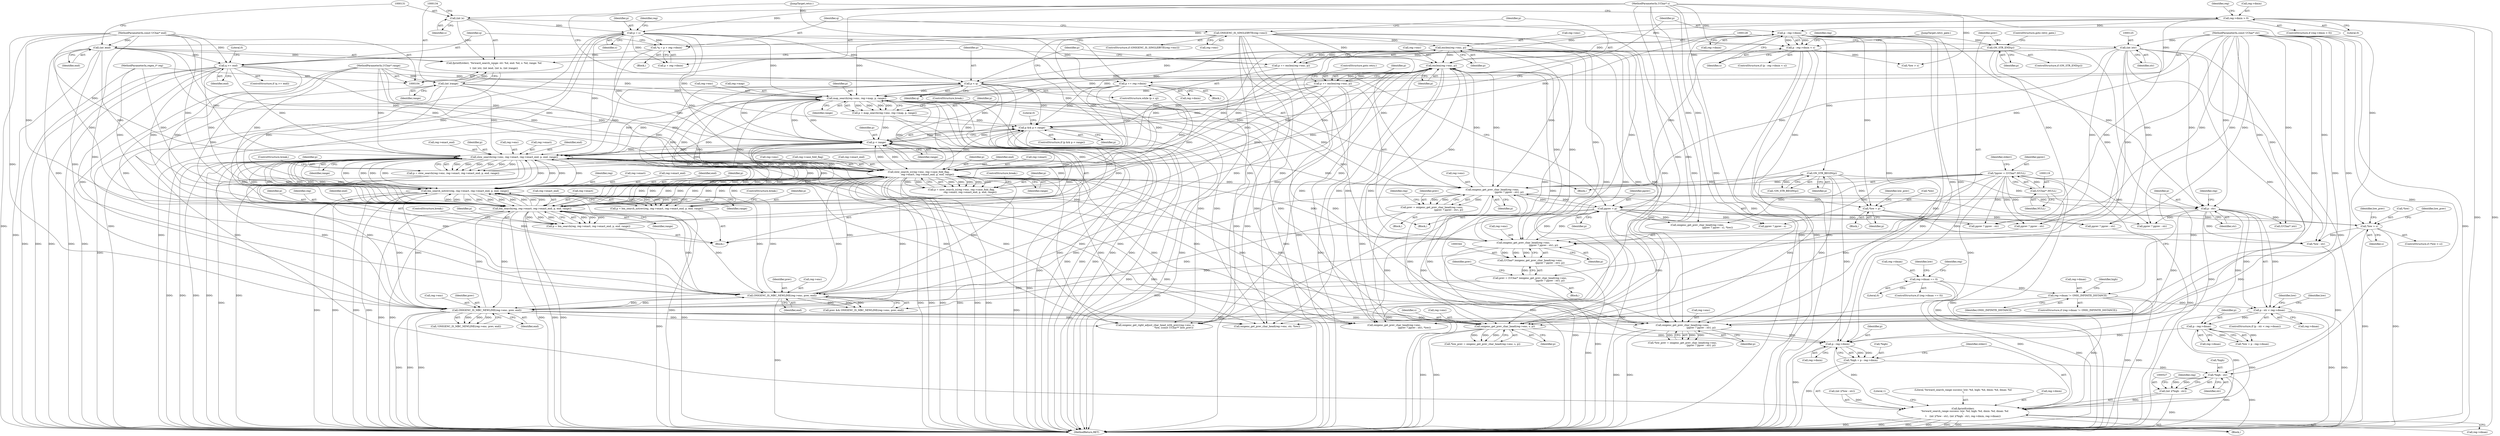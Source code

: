 digraph "0_oniguruma_b690371bbf97794b4a1d3f295d4fb9a8b05d402d@pointer" {
"1000512" [label="(Call,p - reg->dmin)"];
"1000279" [label="(Call,p - reg->dmin)"];
"1000271" [label="(Call,p && p < range)"];
"1000258" [label="(Call,p = map_search(reg->enc, reg->map, p, range))"];
"1000260" [label="(Call,map_search(reg->enc, reg->map, p, range))"];
"1000292" [label="(Call,enclen(reg->enc, p))"];
"1000193" [label="(Call,slow_search(reg->enc, reg->exact, reg->exact_end, p, end, range))"];
"1000179" [label="(Call,enclen(reg->enc, p))"];
"1000147" [label="(Call,ONIGENC_IS_SINGLEBYTE(reg->enc))"];
"1000174" [label="(Call,p < q)"];
"1000177" [label="(Call,p += enclen(reg->enc, p))"];
"1000136" [label="(Call,p = s)"];
"1000130" [label="(Call,(int )s)"];
"1000108" [label="(MethodParameterIn,UChar* s)"];
"1000168" [label="(Call,q >= end)"];
"1000160" [label="(Call,*q = p + reg->dmin)"];
"1000140" [label="(Call,reg->dmin > 0)"];
"1000127" [label="(Call,(int )end)"];
"1000107" [label="(MethodParameterIn,const UChar* end)"];
"1000210" [label="(Call,slow_search_ic(reg->enc, reg->case_fold_flag,\n                       reg->exact, reg->exact_end, p, end, range))"];
"1000245" [label="(Call,bm_search_notrev(reg, reg->exact, reg->exact_end, p, end, range))"];
"1000230" [label="(Call,bm_search(reg, reg->exact, reg->exact_end, p, end, range))"];
"1000105" [label="(MethodParameterIn,regex_t* reg)"];
"1000290" [label="(Call,p += enclen(reg->enc, p))"];
"1000152" [label="(Call,p += reg->dmin)"];
"1000328" [label="(Call,ONIGENC_IS_MBC_NEWLINE(reg->enc, prev, end))"];
"1000317" [label="(Call,onigenc_get_prev_char_head(reg->enc,\n                                            (pprev ? pprev : str), p))"];
"1000116" [label="(Call,*pprev = (UChar* )NULL)"];
"1000118" [label="(Call,(UChar* )NULL)"];
"1000287" [label="(Call,pprev = p)"];
"1000338" [label="(Call,ON_STR_END(p))"];
"1000345" [label="(Call,onigenc_get_prev_char_head(reg->enc,\n                                                     (pprev ? pprev : str), p))"];
"1000124" [label="(Call,(int )str)"];
"1000106" [label="(MethodParameterIn,const UChar* str)"];
"1000312" [label="(Call,ON_STR_BEGIN(p))"];
"1000315" [label="(Call,prev = onigenc_get_prev_char_head(reg->enc,\n                                            (pprev ? pprev : str), p))"];
"1000357" [label="(Call,ONIGENC_IS_MBC_NEWLINE(reg->enc, prev, end))"];
"1000341" [label="(Call,prev = (UChar* )onigenc_get_prev_char_head(reg->enc,\n                                                     (pprev ? pprev : str), p))"];
"1000343" [label="(Call,(UChar* )onigenc_get_prev_char_head(reg->enc,\n                                                     (pprev ? pprev : str), p))"];
"1000273" [label="(Call,p < range)"];
"1000208" [label="(Call,p = slow_search_ic(reg->enc, reg->case_fold_flag,\n                       reg->exact, reg->exact_end, p, end, range))"];
"1000228" [label="(Call,p = bm_search(reg, reg->exact, reg->exact_end, p, end, range))"];
"1000243" [label="(Call,p = bm_search_notrev(reg, reg->exact, reg->exact_end, p, end, range))"];
"1000191" [label="(Call,p = slow_search(reg->enc, reg->exact, reg->exact_end, p, end, range))"];
"1000133" [label="(Call,(int )range)"];
"1000109" [label="(MethodParameterIn,UChar* range)"];
"1000399" [label="(Call,onigenc_get_prev_char_head(reg->enc,\n                                                 (pprev ? pprev : str), p))"];
"1000419" [label="(Call,p - str)"];
"1000449" [label="(Call,p - reg->dmax)"];
"1000418" [label="(Call,p - str < reg->dmax)"];
"1000411" [label="(Call,reg->dmax != ONIG_INFINITE_DISTANCE)"];
"1000368" [label="(Call,reg->dmax == 0)"];
"1000389" [label="(Call,onigenc_get_prev_char_head(reg->enc, s, p))"];
"1000382" [label="(Call,*low > s)"];
"1000374" [label="(Call,*low = p)"];
"1000278" [label="(Call,p - reg->dmin < s)"];
"1000509" [label="(Call,*high = p - reg->dmin)"];
"1000528" [label="(Call,*high - str)"];
"1000526" [label="(Call,(int )(*high - str))"];
"1000517" [label="(Call,fprintf(stderr,\n    \"forward_search_range success: low: %d, high: %d, dmin: %d, dmax: %d\n\",\n\t    (int )(*low - str), (int )(*high - str), reg->dmin, reg->dmax))"];
"1000108" [label="(MethodParameterIn,UChar* s)"];
"1000365" [label="(ControlStructure,goto retry_gate;)"];
"1000189" [label="(Block,)"];
"1000519" [label="(Literal,\"forward_search_range success: low: %d, high: %d, dmin: %d, dmax: %d\n\")"];
"1000382" [label="(Call,*low > s)"];
"1000109" [label="(MethodParameterIn,UChar* range)"];
"1000482" [label="(Call,onigenc_get_prev_char_head(reg->enc,\n                                                     (pprev ? pprev : s), *low))"];
"1000274" [label="(Identifier,p)"];
"1000117" [label="(Identifier,pprev)"];
"1000509" [label="(Call,*high = p - reg->dmin)"];
"1000243" [label="(Call,p = bm_search_notrev(reg, reg->exact, reg->exact_end, p, end, range))"];
"1000235" [label="(Call,reg->exact_end)"];
"1000340" [label="(Block,)"];
"1000197" [label="(Call,reg->exact)"];
"1000288" [label="(Identifier,pprev)"];
"1000533" [label="(Identifier,reg)"];
"1000120" [label="(Identifier,NULL)"];
"1000375" [label="(Call,*low)"];
"1000286" [label="(JumpTarget,retry_gate:)"];
"1000180" [label="(Call,reg->enc)"];
"1000449" [label="(Call,p - reg->dmax)"];
"1000127" [label="(Call,(int )end)"];
"1000451" [label="(Call,reg->dmax)"];
"1000526" [label="(Call,(int )(*high - str))"];
"1000293" [label="(Call,reg->enc)"];
"1000362" [label="(Identifier,end)"];
"1000514" [label="(Call,reg->dmin)"];
"1000230" [label="(Call,bm_search(reg, reg->exact, reg->exact_end, p, end, range))"];
"1000191" [label="(Call,p = slow_search(reg->enc, reg->exact, reg->exact_end, p, end, range))"];
"1000528" [label="(Call,*high - str)"];
"1000376" [label="(Identifier,low)"];
"1000254" [label="(Identifier,end)"];
"1000137" [label="(Identifier,p)"];
"1000176" [label="(Identifier,q)"];
"1000345" [label="(Call,onigenc_get_prev_char_head(reg->enc,\n                                                     (pprev ? pprev : str), p))"];
"1000383" [label="(Call,*low)"];
"1000377" [label="(Identifier,p)"];
"1000175" [label="(Identifier,p)"];
"1000161" [label="(Identifier,q)"];
"1000158" [label="(Block,)"];
"1000532" [label="(Call,reg->dmin)"];
"1000313" [label="(Identifier,p)"];
"1000415" [label="(Identifier,ONIG_INFINITE_DISTANCE)"];
"1000403" [label="(Call,pprev ? pprev : str)"];
"1000271" [label="(Call,p && p < range)"];
"1000330" [label="(Identifier,reg)"];
"1000139" [label="(ControlStructure,if (reg->dmin > 0))"];
"1000122" [label="(Identifier,stderr)"];
"1000154" [label="(Call,reg->dmin)"];
"1000162" [label="(Call,p + reg->dmin)"];
"1000314" [label="(Block,)"];
"1000517" [label="(Call,fprintf(stderr,\n    \"forward_search_range success: low: %d, high: %d, dmin: %d, dmax: %d\n\",\n\t    (int )(*low - str), (int )(*high - str), reg->dmin, reg->dmax))"];
"1000153" [label="(Identifier,p)"];
"1000290" [label="(Call,p += enclen(reg->enc, p))"];
"1000285" [label="(Block,)"];
"1000361" [label="(Identifier,prev)"];
"1000116" [label="(Call,*pprev = (UChar* )NULL)"];
"1000226" [label="(ControlStructure,break;)"];
"1000542" [label="(MethodReturn,RET)"];
"1000206" [label="(ControlStructure,break;)"];
"1000418" [label="(Call,p - str < reg->dmax)"];
"1000437" [label="(Call,onigenc_get_prev_char_head(reg->enc, str, *low))"];
"1000277" [label="(ControlStructure,if (p - reg->dmin < s))"];
"1000455" [label="(Call,*low > s)"];
"1000513" [label="(Identifier,p)"];
"1000204" [label="(Identifier,end)"];
"1000179" [label="(Call,enclen(reg->enc, p))"];
"1000421" [label="(Identifier,str)"];
"1000232" [label="(Call,reg->exact)"];
"1000136" [label="(Call,p = s)"];
"1000297" [label="(ControlStructure,goto retry;)"];
"1000356" [label="(Identifier,prev)"];
"1000144" [label="(Literal,0)"];
"1000275" [label="(Identifier,range)"];
"1000205" [label="(Identifier,range)"];
"1000174" [label="(Call,p < q)"];
"1000253" [label="(Identifier,p)"];
"1000311" [label="(Call,!ON_STR_BEGIN(p))"];
"1000256" [label="(ControlStructure,break;)"];
"1000178" [label="(Identifier,p)"];
"1000118" [label="(Call,(UChar* )NULL)"];
"1000413" [label="(Identifier,reg)"];
"1000255" [label="(Identifier,range)"];
"1000422" [label="(Call,reg->dmax)"];
"1000173" [label="(ControlStructure,while (p < q))"];
"1000428" [label="(Identifier,low)"];
"1000346" [label="(Call,reg->enc)"];
"1000531" [label="(Identifier,str)"];
"1000541" [label="(Literal,0)"];
"1000147" [label="(Call,ONIGENC_IS_SINGLEBYTE(reg->enc))"];
"1000389" [label="(Call,onigenc_get_prev_char_head(reg->enc, s, p))"];
"1000200" [label="(Call,reg->exact_end)"];
"1000349" [label="(Call,pprev ? pprev : str)"];
"1000450" [label="(Identifier,p)"];
"1000246" [label="(Identifier,reg)"];
"1000238" [label="(Identifier,p)"];
"1000224" [label="(Identifier,end)"];
"1000172" [label="(Literal,0)"];
"1000259" [label="(Identifier,p)"];
"1000217" [label="(Call,reg->exact)"];
"1000499" [label="(Call,onigenc_get_prev_char_head(reg->enc,\n                                                     (pprev ? pprev : str), *low))"];
"1000231" [label="(Identifier,reg)"];
"1000353" [label="(Identifier,p)"];
"1000535" [label="(Call,reg->dmax)"];
"1000280" [label="(Identifier,p)"];
"1000209" [label="(Identifier,p)"];
"1000329" [label="(Call,reg->enc)"];
"1000357" [label="(Call,ONIGENC_IS_MBC_NEWLINE(reg->enc, prev, end))"];
"1000393" [label="(Identifier,s)"];
"1000169" [label="(Identifier,q)"];
"1000160" [label="(Call,*q = p + reg->dmin)"];
"1000386" [label="(Call,*low_prev = onigenc_get_prev_char_head(reg->enc, s, p))"];
"1000126" [label="(Identifier,str)"];
"1000373" [label="(Block,)"];
"1000132" [label="(Identifier,s)"];
"1000105" [label="(MethodParameterIn,regex_t* reg)"];
"1000140" [label="(Call,reg->dmin > 0)"];
"1000446" [label="(Call,*low = p - reg->dmax)"];
"1000292" [label="(Call,enclen(reg->enc, p))"];
"1000417" [label="(ControlStructure,if (p - str < reg->dmax))"];
"1000448" [label="(Identifier,low)"];
"1000268" [label="(Identifier,range)"];
"1000130" [label="(Call,(int )s)"];
"1000385" [label="(Identifier,s)"];
"1000184" [label="(JumpTarget,retry:)"];
"1000529" [label="(Call,*high)"];
"1000312" [label="(Call,ON_STR_BEGIN(p))"];
"1000142" [label="(Identifier,reg)"];
"1000463" [label="(Call,onigenc_get_right_adjust_char_head_with_prev(reg->enc, s,\n                                                 *low, (const UChar** )low_prev))"];
"1000279" [label="(Call,p - reg->dmin)"];
"1000355" [label="(Call,prev && ONIGENC_IS_MBC_NEWLINE(reg->enc, prev, end))"];
"1000244" [label="(Identifier,p)"];
"1000368" [label="(Call,reg->dmax == 0)"];
"1000486" [label="(Call,pprev ? pprev : s)"];
"1000106" [label="(MethodParameterIn,const UChar* str)"];
"1000151" [label="(Block,)"];
"1000332" [label="(Identifier,prev)"];
"1000315" [label="(Call,prev = onigenc_get_prev_char_head(reg->enc,\n                                            (pprev ? pprev : str), p))"];
"1000264" [label="(Call,reg->map)"];
"1000325" [label="(Identifier,p)"];
"1000270" [label="(ControlStructure,if (p && p < range))"];
"1000240" [label="(Identifier,range)"];
"1000133" [label="(Call,(int )range)"];
"1000113" [label="(Block,)"];
"1000141" [label="(Call,reg->dmin)"];
"1000396" [label="(Call,*low_prev = onigenc_get_prev_char_head(reg->enc,\n                                                 (pprev ? pprev : str), p))"];
"1000193" [label="(Call,slow_search(reg->enc, reg->exact, reg->exact_end, p, end, range))"];
"1000328" [label="(Call,ONIGENC_IS_MBC_NEWLINE(reg->enc, prev, end))"];
"1000511" [label="(Identifier,high)"];
"1000407" [label="(Identifier,p)"];
"1000379" [label="(Identifier,low_prev)"];
"1000129" [label="(Identifier,end)"];
"1000300" [label="(Identifier,reg)"];
"1000411" [label="(Call,reg->dmax != ONIG_INFINITE_DISTANCE)"];
"1000276" [label="(Block,)"];
"1000520" [label="(Call,(int )(*low - str))"];
"1000208" [label="(Call,p = slow_search_ic(reg->enc, reg->case_fold_flag,\n                       reg->exact, reg->exact_end, p, end, range))"];
"1000342" [label="(Identifier,prev)"];
"1000419" [label="(Call,p - str)"];
"1000211" [label="(Call,reg->enc)"];
"1000272" [label="(Identifier,p)"];
"1000241" [label="(ControlStructure,break;)"];
"1000510" [label="(Call,*high)"];
"1000400" [label="(Call,reg->enc)"];
"1000239" [label="(Identifier,end)"];
"1000192" [label="(Identifier,p)"];
"1000183" [label="(Identifier,p)"];
"1000210" [label="(Call,slow_search_ic(reg->enc, reg->case_fold_flag,\n                       reg->exact, reg->exact_end, p, end, range))"];
"1000317" [label="(Call,onigenc_get_prev_char_head(reg->enc,\n                                            (pprev ? pprev : str), p))"];
"1000107" [label="(MethodParameterIn,const UChar* end)"];
"1000214" [label="(Call,reg->case_fold_flag)"];
"1000203" [label="(Identifier,p)"];
"1000177" [label="(Call,p += enclen(reg->enc, p))"];
"1000296" [label="(Identifier,p)"];
"1000316" [label="(Identifier,prev)"];
"1000423" [label="(Identifier,reg)"];
"1000429" [label="(Call,(UChar* )str)"];
"1000338" [label="(Call,ON_STR_END(p))"];
"1000146" [label="(ControlStructure,if (ONIGENC_IS_SINGLEBYTE(reg->enc)))"];
"1000399" [label="(Call,onigenc_get_prev_char_head(reg->enc,\n                                                 (pprev ? pprev : str), p))"];
"1000420" [label="(Identifier,p)"];
"1000327" [label="(Call,!ONIGENC_IS_MBC_NEWLINE(reg->enc, prev, end))"];
"1000503" [label="(Call,pprev ? pprev : str)"];
"1000343" [label="(Call,(UChar* )onigenc_get_prev_char_head(reg->enc,\n                                                     (pprev ? pprev : str), p))"];
"1000247" [label="(Call,reg->exact)"];
"1000138" [label="(Identifier,s)"];
"1000220" [label="(Call,reg->exact_end)"];
"1000394" [label="(Identifier,p)"];
"1000539" [label="(Literal,1)"];
"1000410" [label="(ControlStructure,if (reg->dmax != ONIG_INFINITE_DISTANCE))"];
"1000267" [label="(Identifier,p)"];
"1000170" [label="(Identifier,end)"];
"1000291" [label="(Identifier,p)"];
"1000223" [label="(Identifier,p)"];
"1000278" [label="(Call,p - reg->dmin < s)"];
"1000167" [label="(ControlStructure,if (q >= end))"];
"1000333" [label="(Identifier,end)"];
"1000194" [label="(Call,reg->enc)"];
"1000225" [label="(Identifier,range)"];
"1000369" [label="(Call,reg->dmax)"];
"1000124" [label="(Call,(int )str)"];
"1000284" [label="(Identifier,s)"];
"1000512" [label="(Call,p - reg->dmin)"];
"1000258" [label="(Call,p = map_search(reg->enc, reg->map, p, range))"];
"1000135" [label="(Identifier,range)"];
"1000260" [label="(Call,map_search(reg->enc, reg->map, p, range))"];
"1000168" [label="(Call,q >= end)"];
"1000522" [label="(Call,*low - str)"];
"1000152" [label="(Call,p += reg->dmin)"];
"1000318" [label="(Call,reg->enc)"];
"1000281" [label="(Call,reg->dmin)"];
"1000390" [label="(Call,reg->enc)"];
"1000388" [label="(Identifier,low_prev)"];
"1000398" [label="(Identifier,low_prev)"];
"1000269" [label="(ControlStructure,break;)"];
"1000367" [label="(ControlStructure,if (reg->dmax == 0))"];
"1000287" [label="(Call,pprev = p)"];
"1000149" [label="(Identifier,reg)"];
"1000339" [label="(Identifier,p)"];
"1000228" [label="(Call,p = bm_search(reg, reg->exact, reg->exact_end, p, end, range))"];
"1000273" [label="(Call,p < range)"];
"1000289" [label="(Identifier,p)"];
"1000358" [label="(Call,reg->enc)"];
"1000372" [label="(Literal,0)"];
"1000337" [label="(ControlStructure,if (ON_STR_END(p)))"];
"1000261" [label="(Call,reg->enc)"];
"1000321" [label="(Call,pprev ? pprev : str)"];
"1000341" [label="(Call,prev = (UChar* )onigenc_get_prev_char_head(reg->enc,\n                                                     (pprev ? pprev : str), p))"];
"1000245" [label="(Call,bm_search_notrev(reg, reg->exact, reg->exact_end, p, end, range))"];
"1000381" [label="(ControlStructure,if (*low > s))"];
"1000518" [label="(Identifier,stderr)"];
"1000250" [label="(Call,reg->exact_end)"];
"1000148" [label="(Call,reg->enc)"];
"1000412" [label="(Call,reg->dmax)"];
"1000229" [label="(Identifier,p)"];
"1000374" [label="(Call,*low = p)"];
"1000121" [label="(Call,fprintf(stderr, \"forward_search_range: str: %d, end: %d, s: %d, range: %d\n\",\n\t  (int )str, (int )end, (int )s, (int )range))"];
"1000512" -> "1000509"  [label="AST: "];
"1000512" -> "1000514"  [label="CFG: "];
"1000513" -> "1000512"  [label="AST: "];
"1000514" -> "1000512"  [label="AST: "];
"1000509" -> "1000512"  [label="CFG: "];
"1000512" -> "1000542"  [label="DDG: "];
"1000512" -> "1000509"  [label="DDG: "];
"1000512" -> "1000509"  [label="DDG: "];
"1000279" -> "1000512"  [label="DDG: "];
"1000279" -> "1000512"  [label="DDG: "];
"1000312" -> "1000512"  [label="DDG: "];
"1000399" -> "1000512"  [label="DDG: "];
"1000419" -> "1000512"  [label="DDG: "];
"1000449" -> "1000512"  [label="DDG: "];
"1000317" -> "1000512"  [label="DDG: "];
"1000389" -> "1000512"  [label="DDG: "];
"1000512" -> "1000517"  [label="DDG: "];
"1000279" -> "1000278"  [label="AST: "];
"1000279" -> "1000281"  [label="CFG: "];
"1000280" -> "1000279"  [label="AST: "];
"1000281" -> "1000279"  [label="AST: "];
"1000284" -> "1000279"  [label="CFG: "];
"1000279" -> "1000542"  [label="DDG: "];
"1000279" -> "1000278"  [label="DDG: "];
"1000279" -> "1000278"  [label="DDG: "];
"1000271" -> "1000279"  [label="DDG: "];
"1000140" -> "1000279"  [label="DDG: "];
"1000279" -> "1000287"  [label="DDG: "];
"1000279" -> "1000292"  [label="DDG: "];
"1000279" -> "1000312"  [label="DDG: "];
"1000279" -> "1000338"  [label="DDG: "];
"1000279" -> "1000374"  [label="DDG: "];
"1000279" -> "1000389"  [label="DDG: "];
"1000279" -> "1000399"  [label="DDG: "];
"1000279" -> "1000419"  [label="DDG: "];
"1000271" -> "1000270"  [label="AST: "];
"1000271" -> "1000272"  [label="CFG: "];
"1000271" -> "1000273"  [label="CFG: "];
"1000272" -> "1000271"  [label="AST: "];
"1000273" -> "1000271"  [label="AST: "];
"1000280" -> "1000271"  [label="CFG: "];
"1000541" -> "1000271"  [label="CFG: "];
"1000271" -> "1000542"  [label="DDG: "];
"1000271" -> "1000542"  [label="DDG: "];
"1000271" -> "1000542"  [label="DDG: "];
"1000258" -> "1000271"  [label="DDG: "];
"1000290" -> "1000271"  [label="DDG: "];
"1000208" -> "1000271"  [label="DDG: "];
"1000228" -> "1000271"  [label="DDG: "];
"1000273" -> "1000271"  [label="DDG: "];
"1000273" -> "1000271"  [label="DDG: "];
"1000152" -> "1000271"  [label="DDG: "];
"1000243" -> "1000271"  [label="DDG: "];
"1000191" -> "1000271"  [label="DDG: "];
"1000136" -> "1000271"  [label="DDG: "];
"1000174" -> "1000271"  [label="DDG: "];
"1000258" -> "1000189"  [label="AST: "];
"1000258" -> "1000260"  [label="CFG: "];
"1000259" -> "1000258"  [label="AST: "];
"1000260" -> "1000258"  [label="AST: "];
"1000269" -> "1000258"  [label="CFG: "];
"1000258" -> "1000542"  [label="DDG: "];
"1000260" -> "1000258"  [label="DDG: "];
"1000260" -> "1000258"  [label="DDG: "];
"1000260" -> "1000258"  [label="DDG: "];
"1000260" -> "1000258"  [label="DDG: "];
"1000258" -> "1000273"  [label="DDG: "];
"1000260" -> "1000268"  [label="CFG: "];
"1000261" -> "1000260"  [label="AST: "];
"1000264" -> "1000260"  [label="AST: "];
"1000267" -> "1000260"  [label="AST: "];
"1000268" -> "1000260"  [label="AST: "];
"1000260" -> "1000542"  [label="DDG: "];
"1000260" -> "1000542"  [label="DDG: "];
"1000260" -> "1000542"  [label="DDG: "];
"1000260" -> "1000193"  [label="DDG: "];
"1000260" -> "1000210"  [label="DDG: "];
"1000260" -> "1000230"  [label="DDG: "];
"1000260" -> "1000245"  [label="DDG: "];
"1000292" -> "1000260"  [label="DDG: "];
"1000179" -> "1000260"  [label="DDG: "];
"1000147" -> "1000260"  [label="DDG: "];
"1000290" -> "1000260"  [label="DDG: "];
"1000152" -> "1000260"  [label="DDG: "];
"1000136" -> "1000260"  [label="DDG: "];
"1000174" -> "1000260"  [label="DDG: "];
"1000210" -> "1000260"  [label="DDG: "];
"1000273" -> "1000260"  [label="DDG: "];
"1000245" -> "1000260"  [label="DDG: "];
"1000230" -> "1000260"  [label="DDG: "];
"1000133" -> "1000260"  [label="DDG: "];
"1000193" -> "1000260"  [label="DDG: "];
"1000109" -> "1000260"  [label="DDG: "];
"1000260" -> "1000273"  [label="DDG: "];
"1000260" -> "1000292"  [label="DDG: "];
"1000260" -> "1000317"  [label="DDG: "];
"1000260" -> "1000345"  [label="DDG: "];
"1000260" -> "1000389"  [label="DDG: "];
"1000260" -> "1000399"  [label="DDG: "];
"1000260" -> "1000437"  [label="DDG: "];
"1000260" -> "1000463"  [label="DDG: "];
"1000260" -> "1000499"  [label="DDG: "];
"1000292" -> "1000290"  [label="AST: "];
"1000292" -> "1000296"  [label="CFG: "];
"1000293" -> "1000292"  [label="AST: "];
"1000296" -> "1000292"  [label="AST: "];
"1000290" -> "1000292"  [label="CFG: "];
"1000292" -> "1000542"  [label="DDG: "];
"1000292" -> "1000193"  [label="DDG: "];
"1000292" -> "1000210"  [label="DDG: "];
"1000292" -> "1000290"  [label="DDG: "];
"1000292" -> "1000290"  [label="DDG: "];
"1000193" -> "1000292"  [label="DDG: "];
"1000179" -> "1000292"  [label="DDG: "];
"1000147" -> "1000292"  [label="DDG: "];
"1000210" -> "1000292"  [label="DDG: "];
"1000357" -> "1000292"  [label="DDG: "];
"1000328" -> "1000292"  [label="DDG: "];
"1000345" -> "1000292"  [label="DDG: "];
"1000345" -> "1000292"  [label="DDG: "];
"1000338" -> "1000292"  [label="DDG: "];
"1000317" -> "1000292"  [label="DDG: "];
"1000292" -> "1000317"  [label="DDG: "];
"1000292" -> "1000345"  [label="DDG: "];
"1000292" -> "1000389"  [label="DDG: "];
"1000292" -> "1000399"  [label="DDG: "];
"1000292" -> "1000437"  [label="DDG: "];
"1000292" -> "1000463"  [label="DDG: "];
"1000292" -> "1000499"  [label="DDG: "];
"1000193" -> "1000191"  [label="AST: "];
"1000193" -> "1000205"  [label="CFG: "];
"1000194" -> "1000193"  [label="AST: "];
"1000197" -> "1000193"  [label="AST: "];
"1000200" -> "1000193"  [label="AST: "];
"1000203" -> "1000193"  [label="AST: "];
"1000204" -> "1000193"  [label="AST: "];
"1000205" -> "1000193"  [label="AST: "];
"1000191" -> "1000193"  [label="CFG: "];
"1000193" -> "1000542"  [label="DDG: "];
"1000193" -> "1000542"  [label="DDG: "];
"1000193" -> "1000542"  [label="DDG: "];
"1000193" -> "1000542"  [label="DDG: "];
"1000193" -> "1000542"  [label="DDG: "];
"1000193" -> "1000191"  [label="DDG: "];
"1000193" -> "1000191"  [label="DDG: "];
"1000193" -> "1000191"  [label="DDG: "];
"1000193" -> "1000191"  [label="DDG: "];
"1000193" -> "1000191"  [label="DDG: "];
"1000193" -> "1000191"  [label="DDG: "];
"1000179" -> "1000193"  [label="DDG: "];
"1000147" -> "1000193"  [label="DDG: "];
"1000210" -> "1000193"  [label="DDG: "];
"1000210" -> "1000193"  [label="DDG: "];
"1000210" -> "1000193"  [label="DDG: "];
"1000210" -> "1000193"  [label="DDG: "];
"1000245" -> "1000193"  [label="DDG: "];
"1000245" -> "1000193"  [label="DDG: "];
"1000245" -> "1000193"  [label="DDG: "];
"1000245" -> "1000193"  [label="DDG: "];
"1000230" -> "1000193"  [label="DDG: "];
"1000230" -> "1000193"  [label="DDG: "];
"1000230" -> "1000193"  [label="DDG: "];
"1000230" -> "1000193"  [label="DDG: "];
"1000290" -> "1000193"  [label="DDG: "];
"1000152" -> "1000193"  [label="DDG: "];
"1000136" -> "1000193"  [label="DDG: "];
"1000174" -> "1000193"  [label="DDG: "];
"1000328" -> "1000193"  [label="DDG: "];
"1000127" -> "1000193"  [label="DDG: "];
"1000357" -> "1000193"  [label="DDG: "];
"1000168" -> "1000193"  [label="DDG: "];
"1000107" -> "1000193"  [label="DDG: "];
"1000273" -> "1000193"  [label="DDG: "];
"1000133" -> "1000193"  [label="DDG: "];
"1000109" -> "1000193"  [label="DDG: "];
"1000193" -> "1000210"  [label="DDG: "];
"1000193" -> "1000210"  [label="DDG: "];
"1000193" -> "1000210"  [label="DDG: "];
"1000193" -> "1000210"  [label="DDG: "];
"1000193" -> "1000230"  [label="DDG: "];
"1000193" -> "1000230"  [label="DDG: "];
"1000193" -> "1000230"  [label="DDG: "];
"1000193" -> "1000230"  [label="DDG: "];
"1000193" -> "1000245"  [label="DDG: "];
"1000193" -> "1000245"  [label="DDG: "];
"1000193" -> "1000245"  [label="DDG: "];
"1000193" -> "1000245"  [label="DDG: "];
"1000193" -> "1000273"  [label="DDG: "];
"1000193" -> "1000317"  [label="DDG: "];
"1000193" -> "1000328"  [label="DDG: "];
"1000193" -> "1000345"  [label="DDG: "];
"1000193" -> "1000357"  [label="DDG: "];
"1000193" -> "1000389"  [label="DDG: "];
"1000193" -> "1000399"  [label="DDG: "];
"1000193" -> "1000437"  [label="DDG: "];
"1000193" -> "1000463"  [label="DDG: "];
"1000193" -> "1000499"  [label="DDG: "];
"1000179" -> "1000177"  [label="AST: "];
"1000179" -> "1000183"  [label="CFG: "];
"1000180" -> "1000179"  [label="AST: "];
"1000183" -> "1000179"  [label="AST: "];
"1000177" -> "1000179"  [label="CFG: "];
"1000179" -> "1000542"  [label="DDG: "];
"1000179" -> "1000177"  [label="DDG: "];
"1000179" -> "1000177"  [label="DDG: "];
"1000147" -> "1000179"  [label="DDG: "];
"1000174" -> "1000179"  [label="DDG: "];
"1000179" -> "1000210"  [label="DDG: "];
"1000179" -> "1000317"  [label="DDG: "];
"1000179" -> "1000345"  [label="DDG: "];
"1000179" -> "1000389"  [label="DDG: "];
"1000179" -> "1000399"  [label="DDG: "];
"1000179" -> "1000437"  [label="DDG: "];
"1000179" -> "1000463"  [label="DDG: "];
"1000179" -> "1000499"  [label="DDG: "];
"1000147" -> "1000146"  [label="AST: "];
"1000147" -> "1000148"  [label="CFG: "];
"1000148" -> "1000147"  [label="AST: "];
"1000153" -> "1000147"  [label="CFG: "];
"1000161" -> "1000147"  [label="CFG: "];
"1000147" -> "1000542"  [label="DDG: "];
"1000147" -> "1000542"  [label="DDG: "];
"1000147" -> "1000210"  [label="DDG: "];
"1000147" -> "1000317"  [label="DDG: "];
"1000147" -> "1000345"  [label="DDG: "];
"1000147" -> "1000389"  [label="DDG: "];
"1000147" -> "1000399"  [label="DDG: "];
"1000147" -> "1000437"  [label="DDG: "];
"1000147" -> "1000463"  [label="DDG: "];
"1000147" -> "1000499"  [label="DDG: "];
"1000174" -> "1000173"  [label="AST: "];
"1000174" -> "1000176"  [label="CFG: "];
"1000175" -> "1000174"  [label="AST: "];
"1000176" -> "1000174"  [label="AST: "];
"1000178" -> "1000174"  [label="CFG: "];
"1000184" -> "1000174"  [label="CFG: "];
"1000174" -> "1000542"  [label="DDG: "];
"1000174" -> "1000542"  [label="DDG: "];
"1000177" -> "1000174"  [label="DDG: "];
"1000136" -> "1000174"  [label="DDG: "];
"1000168" -> "1000174"  [label="DDG: "];
"1000174" -> "1000210"  [label="DDG: "];
"1000174" -> "1000230"  [label="DDG: "];
"1000174" -> "1000245"  [label="DDG: "];
"1000174" -> "1000273"  [label="DDG: "];
"1000177" -> "1000173"  [label="AST: "];
"1000178" -> "1000177"  [label="AST: "];
"1000175" -> "1000177"  [label="CFG: "];
"1000177" -> "1000542"  [label="DDG: "];
"1000136" -> "1000113"  [label="AST: "];
"1000136" -> "1000138"  [label="CFG: "];
"1000137" -> "1000136"  [label="AST: "];
"1000138" -> "1000136"  [label="AST: "];
"1000142" -> "1000136"  [label="CFG: "];
"1000136" -> "1000542"  [label="DDG: "];
"1000130" -> "1000136"  [label="DDG: "];
"1000108" -> "1000136"  [label="DDG: "];
"1000136" -> "1000152"  [label="DDG: "];
"1000136" -> "1000160"  [label="DDG: "];
"1000136" -> "1000162"  [label="DDG: "];
"1000136" -> "1000210"  [label="DDG: "];
"1000136" -> "1000230"  [label="DDG: "];
"1000136" -> "1000245"  [label="DDG: "];
"1000136" -> "1000273"  [label="DDG: "];
"1000130" -> "1000121"  [label="AST: "];
"1000130" -> "1000132"  [label="CFG: "];
"1000131" -> "1000130"  [label="AST: "];
"1000132" -> "1000130"  [label="AST: "];
"1000134" -> "1000130"  [label="CFG: "];
"1000130" -> "1000121"  [label="DDG: "];
"1000108" -> "1000130"  [label="DDG: "];
"1000130" -> "1000278"  [label="DDG: "];
"1000108" -> "1000104"  [label="AST: "];
"1000108" -> "1000542"  [label="DDG: "];
"1000108" -> "1000278"  [label="DDG: "];
"1000108" -> "1000382"  [label="DDG: "];
"1000108" -> "1000389"  [label="DDG: "];
"1000108" -> "1000455"  [label="DDG: "];
"1000108" -> "1000463"  [label="DDG: "];
"1000108" -> "1000482"  [label="DDG: "];
"1000108" -> "1000486"  [label="DDG: "];
"1000168" -> "1000167"  [label="AST: "];
"1000168" -> "1000170"  [label="CFG: "];
"1000169" -> "1000168"  [label="AST: "];
"1000170" -> "1000168"  [label="AST: "];
"1000172" -> "1000168"  [label="CFG: "];
"1000175" -> "1000168"  [label="CFG: "];
"1000168" -> "1000542"  [label="DDG: "];
"1000168" -> "1000542"  [label="DDG: "];
"1000168" -> "1000542"  [label="DDG: "];
"1000160" -> "1000168"  [label="DDG: "];
"1000127" -> "1000168"  [label="DDG: "];
"1000107" -> "1000168"  [label="DDG: "];
"1000168" -> "1000210"  [label="DDG: "];
"1000168" -> "1000230"  [label="DDG: "];
"1000168" -> "1000245"  [label="DDG: "];
"1000168" -> "1000328"  [label="DDG: "];
"1000168" -> "1000357"  [label="DDG: "];
"1000160" -> "1000158"  [label="AST: "];
"1000160" -> "1000162"  [label="CFG: "];
"1000161" -> "1000160"  [label="AST: "];
"1000162" -> "1000160"  [label="AST: "];
"1000169" -> "1000160"  [label="CFG: "];
"1000160" -> "1000542"  [label="DDG: "];
"1000140" -> "1000160"  [label="DDG: "];
"1000140" -> "1000139"  [label="AST: "];
"1000140" -> "1000144"  [label="CFG: "];
"1000141" -> "1000140"  [label="AST: "];
"1000144" -> "1000140"  [label="AST: "];
"1000149" -> "1000140"  [label="CFG: "];
"1000184" -> "1000140"  [label="CFG: "];
"1000140" -> "1000542"  [label="DDG: "];
"1000140" -> "1000542"  [label="DDG: "];
"1000140" -> "1000152"  [label="DDG: "];
"1000140" -> "1000162"  [label="DDG: "];
"1000127" -> "1000121"  [label="AST: "];
"1000127" -> "1000129"  [label="CFG: "];
"1000128" -> "1000127"  [label="AST: "];
"1000129" -> "1000127"  [label="AST: "];
"1000131" -> "1000127"  [label="CFG: "];
"1000127" -> "1000542"  [label="DDG: "];
"1000127" -> "1000121"  [label="DDG: "];
"1000107" -> "1000127"  [label="DDG: "];
"1000127" -> "1000210"  [label="DDG: "];
"1000127" -> "1000230"  [label="DDG: "];
"1000127" -> "1000245"  [label="DDG: "];
"1000127" -> "1000328"  [label="DDG: "];
"1000127" -> "1000357"  [label="DDG: "];
"1000107" -> "1000104"  [label="AST: "];
"1000107" -> "1000542"  [label="DDG: "];
"1000107" -> "1000210"  [label="DDG: "];
"1000107" -> "1000230"  [label="DDG: "];
"1000107" -> "1000245"  [label="DDG: "];
"1000107" -> "1000328"  [label="DDG: "];
"1000107" -> "1000357"  [label="DDG: "];
"1000210" -> "1000208"  [label="AST: "];
"1000210" -> "1000225"  [label="CFG: "];
"1000211" -> "1000210"  [label="AST: "];
"1000214" -> "1000210"  [label="AST: "];
"1000217" -> "1000210"  [label="AST: "];
"1000220" -> "1000210"  [label="AST: "];
"1000223" -> "1000210"  [label="AST: "];
"1000224" -> "1000210"  [label="AST: "];
"1000225" -> "1000210"  [label="AST: "];
"1000208" -> "1000210"  [label="CFG: "];
"1000210" -> "1000542"  [label="DDG: "];
"1000210" -> "1000542"  [label="DDG: "];
"1000210" -> "1000542"  [label="DDG: "];
"1000210" -> "1000542"  [label="DDG: "];
"1000210" -> "1000542"  [label="DDG: "];
"1000210" -> "1000542"  [label="DDG: "];
"1000210" -> "1000208"  [label="DDG: "];
"1000210" -> "1000208"  [label="DDG: "];
"1000210" -> "1000208"  [label="DDG: "];
"1000210" -> "1000208"  [label="DDG: "];
"1000210" -> "1000208"  [label="DDG: "];
"1000210" -> "1000208"  [label="DDG: "];
"1000210" -> "1000208"  [label="DDG: "];
"1000245" -> "1000210"  [label="DDG: "];
"1000245" -> "1000210"  [label="DDG: "];
"1000245" -> "1000210"  [label="DDG: "];
"1000245" -> "1000210"  [label="DDG: "];
"1000230" -> "1000210"  [label="DDG: "];
"1000230" -> "1000210"  [label="DDG: "];
"1000230" -> "1000210"  [label="DDG: "];
"1000230" -> "1000210"  [label="DDG: "];
"1000290" -> "1000210"  [label="DDG: "];
"1000152" -> "1000210"  [label="DDG: "];
"1000328" -> "1000210"  [label="DDG: "];
"1000357" -> "1000210"  [label="DDG: "];
"1000273" -> "1000210"  [label="DDG: "];
"1000133" -> "1000210"  [label="DDG: "];
"1000109" -> "1000210"  [label="DDG: "];
"1000210" -> "1000230"  [label="DDG: "];
"1000210" -> "1000230"  [label="DDG: "];
"1000210" -> "1000230"  [label="DDG: "];
"1000210" -> "1000230"  [label="DDG: "];
"1000210" -> "1000245"  [label="DDG: "];
"1000210" -> "1000245"  [label="DDG: "];
"1000210" -> "1000245"  [label="DDG: "];
"1000210" -> "1000245"  [label="DDG: "];
"1000210" -> "1000273"  [label="DDG: "];
"1000210" -> "1000317"  [label="DDG: "];
"1000210" -> "1000328"  [label="DDG: "];
"1000210" -> "1000345"  [label="DDG: "];
"1000210" -> "1000357"  [label="DDG: "];
"1000210" -> "1000389"  [label="DDG: "];
"1000210" -> "1000399"  [label="DDG: "];
"1000210" -> "1000437"  [label="DDG: "];
"1000210" -> "1000463"  [label="DDG: "];
"1000210" -> "1000499"  [label="DDG: "];
"1000245" -> "1000243"  [label="AST: "];
"1000245" -> "1000255"  [label="CFG: "];
"1000246" -> "1000245"  [label="AST: "];
"1000247" -> "1000245"  [label="AST: "];
"1000250" -> "1000245"  [label="AST: "];
"1000253" -> "1000245"  [label="AST: "];
"1000254" -> "1000245"  [label="AST: "];
"1000255" -> "1000245"  [label="AST: "];
"1000243" -> "1000245"  [label="CFG: "];
"1000245" -> "1000542"  [label="DDG: "];
"1000245" -> "1000542"  [label="DDG: "];
"1000245" -> "1000542"  [label="DDG: "];
"1000245" -> "1000542"  [label="DDG: "];
"1000245" -> "1000542"  [label="DDG: "];
"1000245" -> "1000230"  [label="DDG: "];
"1000245" -> "1000230"  [label="DDG: "];
"1000245" -> "1000230"  [label="DDG: "];
"1000245" -> "1000230"  [label="DDG: "];
"1000245" -> "1000230"  [label="DDG: "];
"1000245" -> "1000243"  [label="DDG: "];
"1000245" -> "1000243"  [label="DDG: "];
"1000245" -> "1000243"  [label="DDG: "];
"1000245" -> "1000243"  [label="DDG: "];
"1000245" -> "1000243"  [label="DDG: "];
"1000245" -> "1000243"  [label="DDG: "];
"1000230" -> "1000245"  [label="DDG: "];
"1000230" -> "1000245"  [label="DDG: "];
"1000230" -> "1000245"  [label="DDG: "];
"1000230" -> "1000245"  [label="DDG: "];
"1000230" -> "1000245"  [label="DDG: "];
"1000105" -> "1000245"  [label="DDG: "];
"1000290" -> "1000245"  [label="DDG: "];
"1000152" -> "1000245"  [label="DDG: "];
"1000328" -> "1000245"  [label="DDG: "];
"1000357" -> "1000245"  [label="DDG: "];
"1000273" -> "1000245"  [label="DDG: "];
"1000133" -> "1000245"  [label="DDG: "];
"1000109" -> "1000245"  [label="DDG: "];
"1000245" -> "1000273"  [label="DDG: "];
"1000245" -> "1000328"  [label="DDG: "];
"1000245" -> "1000357"  [label="DDG: "];
"1000230" -> "1000228"  [label="AST: "];
"1000230" -> "1000240"  [label="CFG: "];
"1000231" -> "1000230"  [label="AST: "];
"1000232" -> "1000230"  [label="AST: "];
"1000235" -> "1000230"  [label="AST: "];
"1000238" -> "1000230"  [label="AST: "];
"1000239" -> "1000230"  [label="AST: "];
"1000240" -> "1000230"  [label="AST: "];
"1000228" -> "1000230"  [label="CFG: "];
"1000230" -> "1000542"  [label="DDG: "];
"1000230" -> "1000542"  [label="DDG: "];
"1000230" -> "1000542"  [label="DDG: "];
"1000230" -> "1000542"  [label="DDG: "];
"1000230" -> "1000542"  [label="DDG: "];
"1000230" -> "1000228"  [label="DDG: "];
"1000230" -> "1000228"  [label="DDG: "];
"1000230" -> "1000228"  [label="DDG: "];
"1000230" -> "1000228"  [label="DDG: "];
"1000230" -> "1000228"  [label="DDG: "];
"1000230" -> "1000228"  [label="DDG: "];
"1000105" -> "1000230"  [label="DDG: "];
"1000290" -> "1000230"  [label="DDG: "];
"1000152" -> "1000230"  [label="DDG: "];
"1000328" -> "1000230"  [label="DDG: "];
"1000357" -> "1000230"  [label="DDG: "];
"1000273" -> "1000230"  [label="DDG: "];
"1000133" -> "1000230"  [label="DDG: "];
"1000109" -> "1000230"  [label="DDG: "];
"1000230" -> "1000273"  [label="DDG: "];
"1000230" -> "1000328"  [label="DDG: "];
"1000230" -> "1000357"  [label="DDG: "];
"1000105" -> "1000104"  [label="AST: "];
"1000105" -> "1000542"  [label="DDG: "];
"1000290" -> "1000285"  [label="AST: "];
"1000291" -> "1000290"  [label="AST: "];
"1000297" -> "1000290"  [label="CFG: "];
"1000290" -> "1000542"  [label="DDG: "];
"1000290" -> "1000273"  [label="DDG: "];
"1000152" -> "1000151"  [label="AST: "];
"1000152" -> "1000154"  [label="CFG: "];
"1000153" -> "1000152"  [label="AST: "];
"1000154" -> "1000152"  [label="AST: "];
"1000184" -> "1000152"  [label="CFG: "];
"1000152" -> "1000542"  [label="DDG: "];
"1000152" -> "1000273"  [label="DDG: "];
"1000328" -> "1000327"  [label="AST: "];
"1000328" -> "1000333"  [label="CFG: "];
"1000329" -> "1000328"  [label="AST: "];
"1000332" -> "1000328"  [label="AST: "];
"1000333" -> "1000328"  [label="AST: "];
"1000327" -> "1000328"  [label="CFG: "];
"1000328" -> "1000542"  [label="DDG: "];
"1000328" -> "1000542"  [label="DDG: "];
"1000328" -> "1000542"  [label="DDG: "];
"1000328" -> "1000327"  [label="DDG: "];
"1000328" -> "1000327"  [label="DDG: "];
"1000328" -> "1000327"  [label="DDG: "];
"1000317" -> "1000328"  [label="DDG: "];
"1000315" -> "1000328"  [label="DDG: "];
"1000357" -> "1000328"  [label="DDG: "];
"1000328" -> "1000357"  [label="DDG: "];
"1000328" -> "1000389"  [label="DDG: "];
"1000328" -> "1000399"  [label="DDG: "];
"1000328" -> "1000437"  [label="DDG: "];
"1000328" -> "1000463"  [label="DDG: "];
"1000328" -> "1000499"  [label="DDG: "];
"1000317" -> "1000315"  [label="AST: "];
"1000317" -> "1000325"  [label="CFG: "];
"1000318" -> "1000317"  [label="AST: "];
"1000321" -> "1000317"  [label="AST: "];
"1000325" -> "1000317"  [label="AST: "];
"1000315" -> "1000317"  [label="CFG: "];
"1000317" -> "1000542"  [label="DDG: "];
"1000317" -> "1000287"  [label="DDG: "];
"1000317" -> "1000315"  [label="DDG: "];
"1000317" -> "1000315"  [label="DDG: "];
"1000317" -> "1000315"  [label="DDG: "];
"1000116" -> "1000317"  [label="DDG: "];
"1000287" -> "1000317"  [label="DDG: "];
"1000124" -> "1000317"  [label="DDG: "];
"1000106" -> "1000317"  [label="DDG: "];
"1000312" -> "1000317"  [label="DDG: "];
"1000317" -> "1000374"  [label="DDG: "];
"1000317" -> "1000389"  [label="DDG: "];
"1000317" -> "1000399"  [label="DDG: "];
"1000317" -> "1000419"  [label="DDG: "];
"1000116" -> "1000113"  [label="AST: "];
"1000116" -> "1000118"  [label="CFG: "];
"1000117" -> "1000116"  [label="AST: "];
"1000118" -> "1000116"  [label="AST: "];
"1000122" -> "1000116"  [label="CFG: "];
"1000116" -> "1000542"  [label="DDG: "];
"1000116" -> "1000542"  [label="DDG: "];
"1000118" -> "1000116"  [label="DDG: "];
"1000116" -> "1000321"  [label="DDG: "];
"1000116" -> "1000345"  [label="DDG: "];
"1000116" -> "1000349"  [label="DDG: "];
"1000116" -> "1000399"  [label="DDG: "];
"1000116" -> "1000403"  [label="DDG: "];
"1000116" -> "1000482"  [label="DDG: "];
"1000116" -> "1000486"  [label="DDG: "];
"1000116" -> "1000499"  [label="DDG: "];
"1000116" -> "1000503"  [label="DDG: "];
"1000118" -> "1000120"  [label="CFG: "];
"1000119" -> "1000118"  [label="AST: "];
"1000120" -> "1000118"  [label="AST: "];
"1000118" -> "1000542"  [label="DDG: "];
"1000287" -> "1000285"  [label="AST: "];
"1000287" -> "1000289"  [label="CFG: "];
"1000288" -> "1000287"  [label="AST: "];
"1000289" -> "1000287"  [label="AST: "];
"1000291" -> "1000287"  [label="CFG: "];
"1000287" -> "1000542"  [label="DDG: "];
"1000338" -> "1000287"  [label="DDG: "];
"1000345" -> "1000287"  [label="DDG: "];
"1000287" -> "1000321"  [label="DDG: "];
"1000287" -> "1000345"  [label="DDG: "];
"1000287" -> "1000349"  [label="DDG: "];
"1000287" -> "1000399"  [label="DDG: "];
"1000287" -> "1000403"  [label="DDG: "];
"1000287" -> "1000482"  [label="DDG: "];
"1000287" -> "1000486"  [label="DDG: "];
"1000287" -> "1000499"  [label="DDG: "];
"1000287" -> "1000503"  [label="DDG: "];
"1000338" -> "1000337"  [label="AST: "];
"1000338" -> "1000339"  [label="CFG: "];
"1000339" -> "1000338"  [label="AST: "];
"1000342" -> "1000338"  [label="CFG: "];
"1000365" -> "1000338"  [label="CFG: "];
"1000338" -> "1000542"  [label="DDG: "];
"1000338" -> "1000345"  [label="DDG: "];
"1000345" -> "1000343"  [label="AST: "];
"1000345" -> "1000353"  [label="CFG: "];
"1000346" -> "1000345"  [label="AST: "];
"1000349" -> "1000345"  [label="AST: "];
"1000353" -> "1000345"  [label="AST: "];
"1000343" -> "1000345"  [label="CFG: "];
"1000345" -> "1000542"  [label="DDG: "];
"1000345" -> "1000343"  [label="DDG: "];
"1000345" -> "1000343"  [label="DDG: "];
"1000345" -> "1000343"  [label="DDG: "];
"1000124" -> "1000345"  [label="DDG: "];
"1000106" -> "1000345"  [label="DDG: "];
"1000345" -> "1000357"  [label="DDG: "];
"1000124" -> "1000121"  [label="AST: "];
"1000124" -> "1000126"  [label="CFG: "];
"1000125" -> "1000124"  [label="AST: "];
"1000126" -> "1000124"  [label="AST: "];
"1000128" -> "1000124"  [label="CFG: "];
"1000124" -> "1000542"  [label="DDG: "];
"1000124" -> "1000121"  [label="DDG: "];
"1000106" -> "1000124"  [label="DDG: "];
"1000124" -> "1000321"  [label="DDG: "];
"1000124" -> "1000349"  [label="DDG: "];
"1000124" -> "1000399"  [label="DDG: "];
"1000124" -> "1000403"  [label="DDG: "];
"1000124" -> "1000419"  [label="DDG: "];
"1000124" -> "1000522"  [label="DDG: "];
"1000106" -> "1000104"  [label="AST: "];
"1000106" -> "1000542"  [label="DDG: "];
"1000106" -> "1000321"  [label="DDG: "];
"1000106" -> "1000349"  [label="DDG: "];
"1000106" -> "1000399"  [label="DDG: "];
"1000106" -> "1000403"  [label="DDG: "];
"1000106" -> "1000419"  [label="DDG: "];
"1000106" -> "1000429"  [label="DDG: "];
"1000106" -> "1000437"  [label="DDG: "];
"1000106" -> "1000499"  [label="DDG: "];
"1000106" -> "1000503"  [label="DDG: "];
"1000106" -> "1000522"  [label="DDG: "];
"1000106" -> "1000528"  [label="DDG: "];
"1000312" -> "1000311"  [label="AST: "];
"1000312" -> "1000313"  [label="CFG: "];
"1000313" -> "1000312"  [label="AST: "];
"1000311" -> "1000312"  [label="CFG: "];
"1000312" -> "1000311"  [label="DDG: "];
"1000312" -> "1000374"  [label="DDG: "];
"1000312" -> "1000389"  [label="DDG: "];
"1000312" -> "1000399"  [label="DDG: "];
"1000312" -> "1000419"  [label="DDG: "];
"1000315" -> "1000314"  [label="AST: "];
"1000316" -> "1000315"  [label="AST: "];
"1000330" -> "1000315"  [label="CFG: "];
"1000315" -> "1000542"  [label="DDG: "];
"1000357" -> "1000355"  [label="AST: "];
"1000357" -> "1000362"  [label="CFG: "];
"1000358" -> "1000357"  [label="AST: "];
"1000361" -> "1000357"  [label="AST: "];
"1000362" -> "1000357"  [label="AST: "];
"1000355" -> "1000357"  [label="CFG: "];
"1000357" -> "1000542"  [label="DDG: "];
"1000357" -> "1000355"  [label="DDG: "];
"1000357" -> "1000355"  [label="DDG: "];
"1000357" -> "1000355"  [label="DDG: "];
"1000341" -> "1000357"  [label="DDG: "];
"1000341" -> "1000340"  [label="AST: "];
"1000341" -> "1000343"  [label="CFG: "];
"1000342" -> "1000341"  [label="AST: "];
"1000343" -> "1000341"  [label="AST: "];
"1000356" -> "1000341"  [label="CFG: "];
"1000341" -> "1000542"  [label="DDG: "];
"1000343" -> "1000341"  [label="DDG: "];
"1000341" -> "1000355"  [label="DDG: "];
"1000344" -> "1000343"  [label="AST: "];
"1000343" -> "1000542"  [label="DDG: "];
"1000273" -> "1000275"  [label="CFG: "];
"1000274" -> "1000273"  [label="AST: "];
"1000275" -> "1000273"  [label="AST: "];
"1000273" -> "1000542"  [label="DDG: "];
"1000208" -> "1000273"  [label="DDG: "];
"1000228" -> "1000273"  [label="DDG: "];
"1000243" -> "1000273"  [label="DDG: "];
"1000191" -> "1000273"  [label="DDG: "];
"1000133" -> "1000273"  [label="DDG: "];
"1000109" -> "1000273"  [label="DDG: "];
"1000208" -> "1000189"  [label="AST: "];
"1000209" -> "1000208"  [label="AST: "];
"1000226" -> "1000208"  [label="CFG: "];
"1000208" -> "1000542"  [label="DDG: "];
"1000228" -> "1000189"  [label="AST: "];
"1000229" -> "1000228"  [label="AST: "];
"1000241" -> "1000228"  [label="CFG: "];
"1000228" -> "1000542"  [label="DDG: "];
"1000243" -> "1000189"  [label="AST: "];
"1000244" -> "1000243"  [label="AST: "];
"1000256" -> "1000243"  [label="CFG: "];
"1000243" -> "1000542"  [label="DDG: "];
"1000191" -> "1000189"  [label="AST: "];
"1000192" -> "1000191"  [label="AST: "];
"1000206" -> "1000191"  [label="CFG: "];
"1000191" -> "1000542"  [label="DDG: "];
"1000133" -> "1000121"  [label="AST: "];
"1000133" -> "1000135"  [label="CFG: "];
"1000134" -> "1000133"  [label="AST: "];
"1000135" -> "1000133"  [label="AST: "];
"1000121" -> "1000133"  [label="CFG: "];
"1000133" -> "1000542"  [label="DDG: "];
"1000133" -> "1000121"  [label="DDG: "];
"1000109" -> "1000133"  [label="DDG: "];
"1000109" -> "1000104"  [label="AST: "];
"1000109" -> "1000542"  [label="DDG: "];
"1000399" -> "1000396"  [label="AST: "];
"1000399" -> "1000407"  [label="CFG: "];
"1000400" -> "1000399"  [label="AST: "];
"1000403" -> "1000399"  [label="AST: "];
"1000407" -> "1000399"  [label="AST: "];
"1000396" -> "1000399"  [label="CFG: "];
"1000399" -> "1000542"  [label="DDG: "];
"1000399" -> "1000542"  [label="DDG: "];
"1000399" -> "1000396"  [label="DDG: "];
"1000399" -> "1000396"  [label="DDG: "];
"1000399" -> "1000396"  [label="DDG: "];
"1000419" -> "1000418"  [label="AST: "];
"1000419" -> "1000421"  [label="CFG: "];
"1000420" -> "1000419"  [label="AST: "];
"1000421" -> "1000419"  [label="AST: "];
"1000423" -> "1000419"  [label="CFG: "];
"1000419" -> "1000418"  [label="DDG: "];
"1000419" -> "1000418"  [label="DDG: "];
"1000419" -> "1000429"  [label="DDG: "];
"1000419" -> "1000449"  [label="DDG: "];
"1000419" -> "1000499"  [label="DDG: "];
"1000419" -> "1000503"  [label="DDG: "];
"1000419" -> "1000522"  [label="DDG: "];
"1000449" -> "1000446"  [label="AST: "];
"1000449" -> "1000451"  [label="CFG: "];
"1000450" -> "1000449"  [label="AST: "];
"1000451" -> "1000449"  [label="AST: "];
"1000446" -> "1000449"  [label="CFG: "];
"1000449" -> "1000446"  [label="DDG: "];
"1000449" -> "1000446"  [label="DDG: "];
"1000418" -> "1000449"  [label="DDG: "];
"1000449" -> "1000517"  [label="DDG: "];
"1000418" -> "1000417"  [label="AST: "];
"1000418" -> "1000422"  [label="CFG: "];
"1000422" -> "1000418"  [label="AST: "];
"1000428" -> "1000418"  [label="CFG: "];
"1000448" -> "1000418"  [label="CFG: "];
"1000418" -> "1000542"  [label="DDG: "];
"1000418" -> "1000542"  [label="DDG: "];
"1000411" -> "1000418"  [label="DDG: "];
"1000418" -> "1000517"  [label="DDG: "];
"1000411" -> "1000410"  [label="AST: "];
"1000411" -> "1000415"  [label="CFG: "];
"1000412" -> "1000411"  [label="AST: "];
"1000415" -> "1000411"  [label="AST: "];
"1000420" -> "1000411"  [label="CFG: "];
"1000511" -> "1000411"  [label="CFG: "];
"1000411" -> "1000542"  [label="DDG: "];
"1000411" -> "1000542"  [label="DDG: "];
"1000368" -> "1000411"  [label="DDG: "];
"1000411" -> "1000517"  [label="DDG: "];
"1000368" -> "1000367"  [label="AST: "];
"1000368" -> "1000372"  [label="CFG: "];
"1000369" -> "1000368"  [label="AST: "];
"1000372" -> "1000368"  [label="AST: "];
"1000376" -> "1000368"  [label="CFG: "];
"1000413" -> "1000368"  [label="CFG: "];
"1000368" -> "1000542"  [label="DDG: "];
"1000368" -> "1000517"  [label="DDG: "];
"1000389" -> "1000386"  [label="AST: "];
"1000389" -> "1000394"  [label="CFG: "];
"1000390" -> "1000389"  [label="AST: "];
"1000393" -> "1000389"  [label="AST: "];
"1000394" -> "1000389"  [label="AST: "];
"1000386" -> "1000389"  [label="CFG: "];
"1000389" -> "1000542"  [label="DDG: "];
"1000389" -> "1000542"  [label="DDG: "];
"1000389" -> "1000386"  [label="DDG: "];
"1000389" -> "1000386"  [label="DDG: "];
"1000389" -> "1000386"  [label="DDG: "];
"1000382" -> "1000389"  [label="DDG: "];
"1000382" -> "1000381"  [label="AST: "];
"1000382" -> "1000385"  [label="CFG: "];
"1000383" -> "1000382"  [label="AST: "];
"1000385" -> "1000382"  [label="AST: "];
"1000388" -> "1000382"  [label="CFG: "];
"1000398" -> "1000382"  [label="CFG: "];
"1000382" -> "1000542"  [label="DDG: "];
"1000382" -> "1000542"  [label="DDG: "];
"1000374" -> "1000382"  [label="DDG: "];
"1000278" -> "1000382"  [label="DDG: "];
"1000382" -> "1000522"  [label="DDG: "];
"1000374" -> "1000373"  [label="AST: "];
"1000374" -> "1000377"  [label="CFG: "];
"1000375" -> "1000374"  [label="AST: "];
"1000377" -> "1000374"  [label="AST: "];
"1000379" -> "1000374"  [label="CFG: "];
"1000374" -> "1000522"  [label="DDG: "];
"1000278" -> "1000277"  [label="AST: "];
"1000278" -> "1000284"  [label="CFG: "];
"1000284" -> "1000278"  [label="AST: "];
"1000286" -> "1000278"  [label="CFG: "];
"1000300" -> "1000278"  [label="CFG: "];
"1000278" -> "1000542"  [label="DDG: "];
"1000278" -> "1000542"  [label="DDG: "];
"1000278" -> "1000542"  [label="DDG: "];
"1000278" -> "1000455"  [label="DDG: "];
"1000509" -> "1000276"  [label="AST: "];
"1000510" -> "1000509"  [label="AST: "];
"1000518" -> "1000509"  [label="CFG: "];
"1000509" -> "1000542"  [label="DDG: "];
"1000509" -> "1000528"  [label="DDG: "];
"1000528" -> "1000526"  [label="AST: "];
"1000528" -> "1000531"  [label="CFG: "];
"1000529" -> "1000528"  [label="AST: "];
"1000531" -> "1000528"  [label="AST: "];
"1000526" -> "1000528"  [label="CFG: "];
"1000528" -> "1000542"  [label="DDG: "];
"1000528" -> "1000542"  [label="DDG: "];
"1000528" -> "1000526"  [label="DDG: "];
"1000528" -> "1000526"  [label="DDG: "];
"1000522" -> "1000528"  [label="DDG: "];
"1000526" -> "1000517"  [label="AST: "];
"1000527" -> "1000526"  [label="AST: "];
"1000533" -> "1000526"  [label="CFG: "];
"1000526" -> "1000542"  [label="DDG: "];
"1000526" -> "1000517"  [label="DDG: "];
"1000517" -> "1000276"  [label="AST: "];
"1000517" -> "1000535"  [label="CFG: "];
"1000518" -> "1000517"  [label="AST: "];
"1000519" -> "1000517"  [label="AST: "];
"1000520" -> "1000517"  [label="AST: "];
"1000532" -> "1000517"  [label="AST: "];
"1000535" -> "1000517"  [label="AST: "];
"1000539" -> "1000517"  [label="CFG: "];
"1000517" -> "1000542"  [label="DDG: "];
"1000517" -> "1000542"  [label="DDG: "];
"1000517" -> "1000542"  [label="DDG: "];
"1000517" -> "1000542"  [label="DDG: "];
"1000517" -> "1000542"  [label="DDG: "];
"1000517" -> "1000542"  [label="DDG: "];
"1000121" -> "1000517"  [label="DDG: "];
"1000520" -> "1000517"  [label="DDG: "];
}
